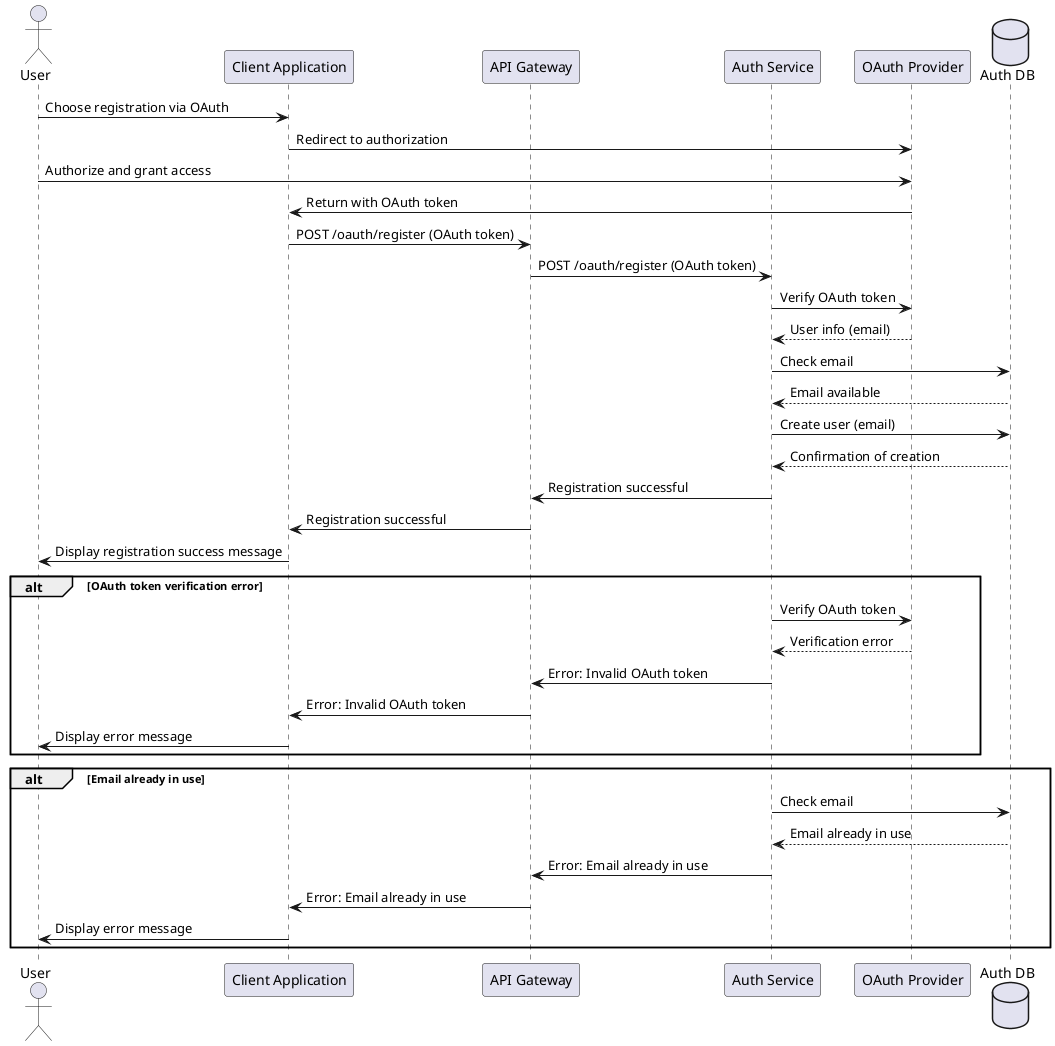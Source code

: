 @startuml
actor User
participant "Client Application" as ClientApp
participant "API Gateway" as APIGW
participant "Auth Service" as AuthSvc
participant "OAuth Provider" as OAuthProv
database "Auth DB" as AuthDB

User -> ClientApp: Choose registration via OAuth
ClientApp -> OAuthProv: Redirect to authorization
User -> OAuthProv: Authorize and grant access
OAuthProv -> ClientApp: Return with OAuth token
ClientApp -> APIGW: POST /oauth/register (OAuth token)
APIGW -> AuthSvc: POST /oauth/register (OAuth token)
AuthSvc -> OAuthProv: Verify OAuth token
OAuthProv --> AuthSvc: User info (email)
AuthSvc -> AuthDB: Check email
AuthDB --> AuthSvc: Email available
AuthSvc -> AuthDB: Create user (email)
AuthDB --> AuthSvc: Confirmation of creation
AuthSvc -> APIGW: Registration successful
APIGW -> ClientApp: Registration successful
ClientApp -> User: Display registration success message

alt OAuth token verification error
    AuthSvc -> OAuthProv: Verify OAuth token
    OAuthProv --> AuthSvc: Verification error
    AuthSvc -> APIGW: Error: Invalid OAuth token
    APIGW -> ClientApp: Error: Invalid OAuth token
    ClientApp -> User: Display error message
end

alt Email already in use
    AuthSvc -> AuthDB: Check email
    AuthDB --> AuthSvc: Email already in use
    AuthSvc -> APIGW: Error: Email already in use
    APIGW -> ClientApp: Error: Email already in use
    ClientApp -> User: Display error message
end
@enduml
